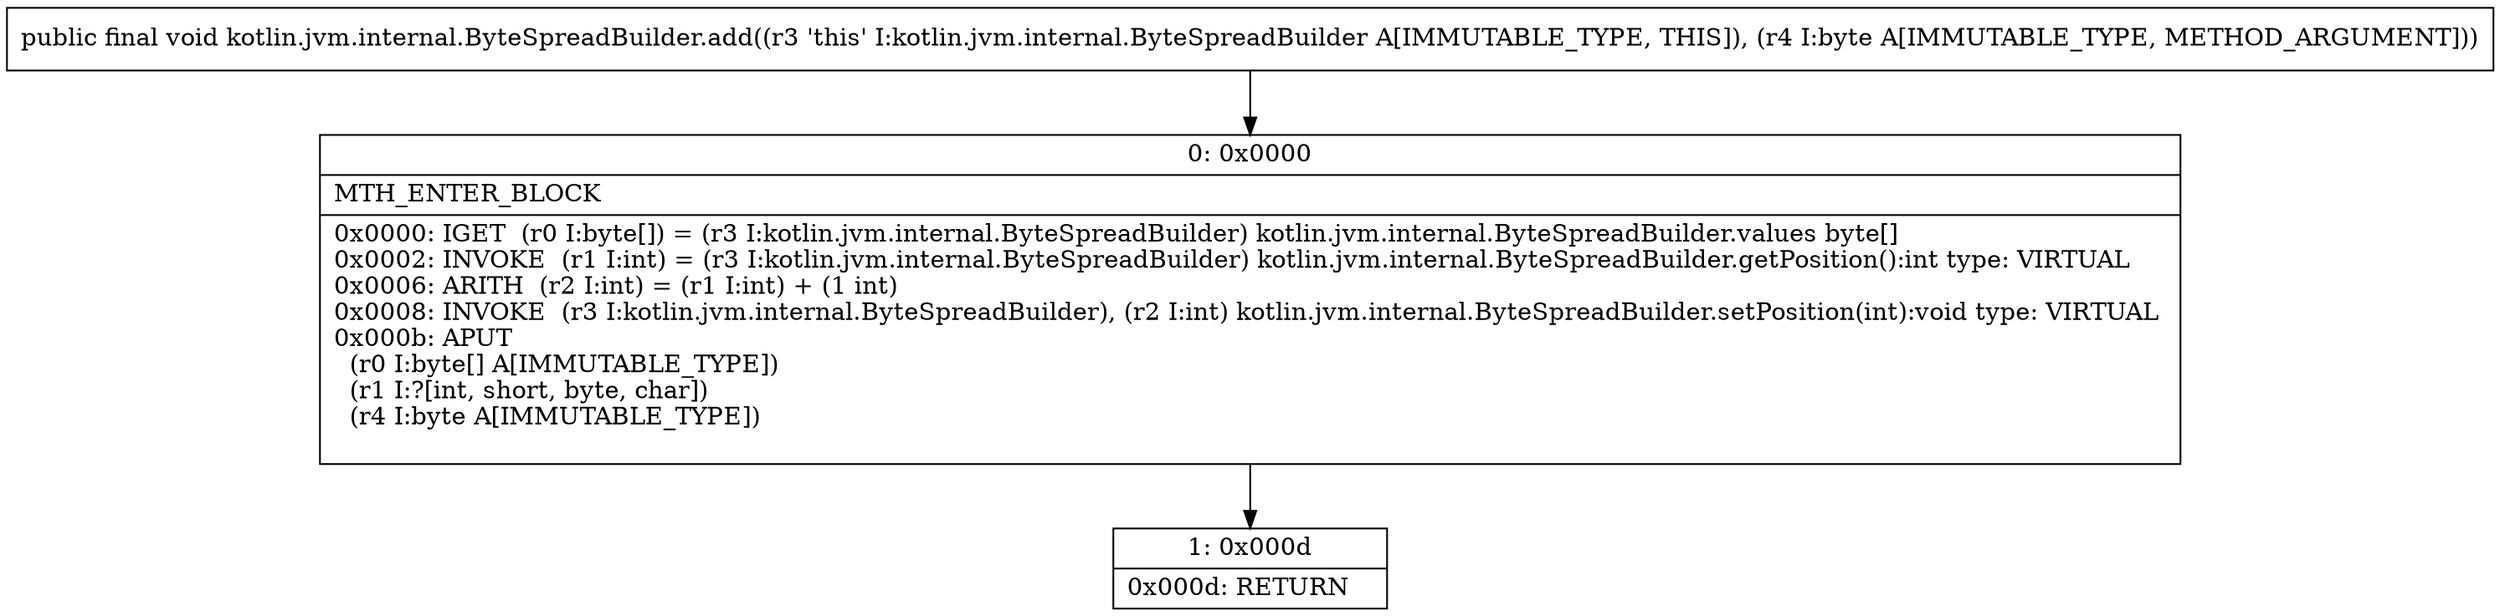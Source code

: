 digraph "CFG forkotlin.jvm.internal.ByteSpreadBuilder.add(B)V" {
Node_0 [shape=record,label="{0\:\ 0x0000|MTH_ENTER_BLOCK\l|0x0000: IGET  (r0 I:byte[]) = (r3 I:kotlin.jvm.internal.ByteSpreadBuilder) kotlin.jvm.internal.ByteSpreadBuilder.values byte[] \l0x0002: INVOKE  (r1 I:int) = (r3 I:kotlin.jvm.internal.ByteSpreadBuilder) kotlin.jvm.internal.ByteSpreadBuilder.getPosition():int type: VIRTUAL \l0x0006: ARITH  (r2 I:int) = (r1 I:int) + (1 int) \l0x0008: INVOKE  (r3 I:kotlin.jvm.internal.ByteSpreadBuilder), (r2 I:int) kotlin.jvm.internal.ByteSpreadBuilder.setPosition(int):void type: VIRTUAL \l0x000b: APUT  \l  (r0 I:byte[] A[IMMUTABLE_TYPE])\l  (r1 I:?[int, short, byte, char])\l  (r4 I:byte A[IMMUTABLE_TYPE])\l \l}"];
Node_1 [shape=record,label="{1\:\ 0x000d|0x000d: RETURN   \l}"];
MethodNode[shape=record,label="{public final void kotlin.jvm.internal.ByteSpreadBuilder.add((r3 'this' I:kotlin.jvm.internal.ByteSpreadBuilder A[IMMUTABLE_TYPE, THIS]), (r4 I:byte A[IMMUTABLE_TYPE, METHOD_ARGUMENT])) }"];
MethodNode -> Node_0;
Node_0 -> Node_1;
}

